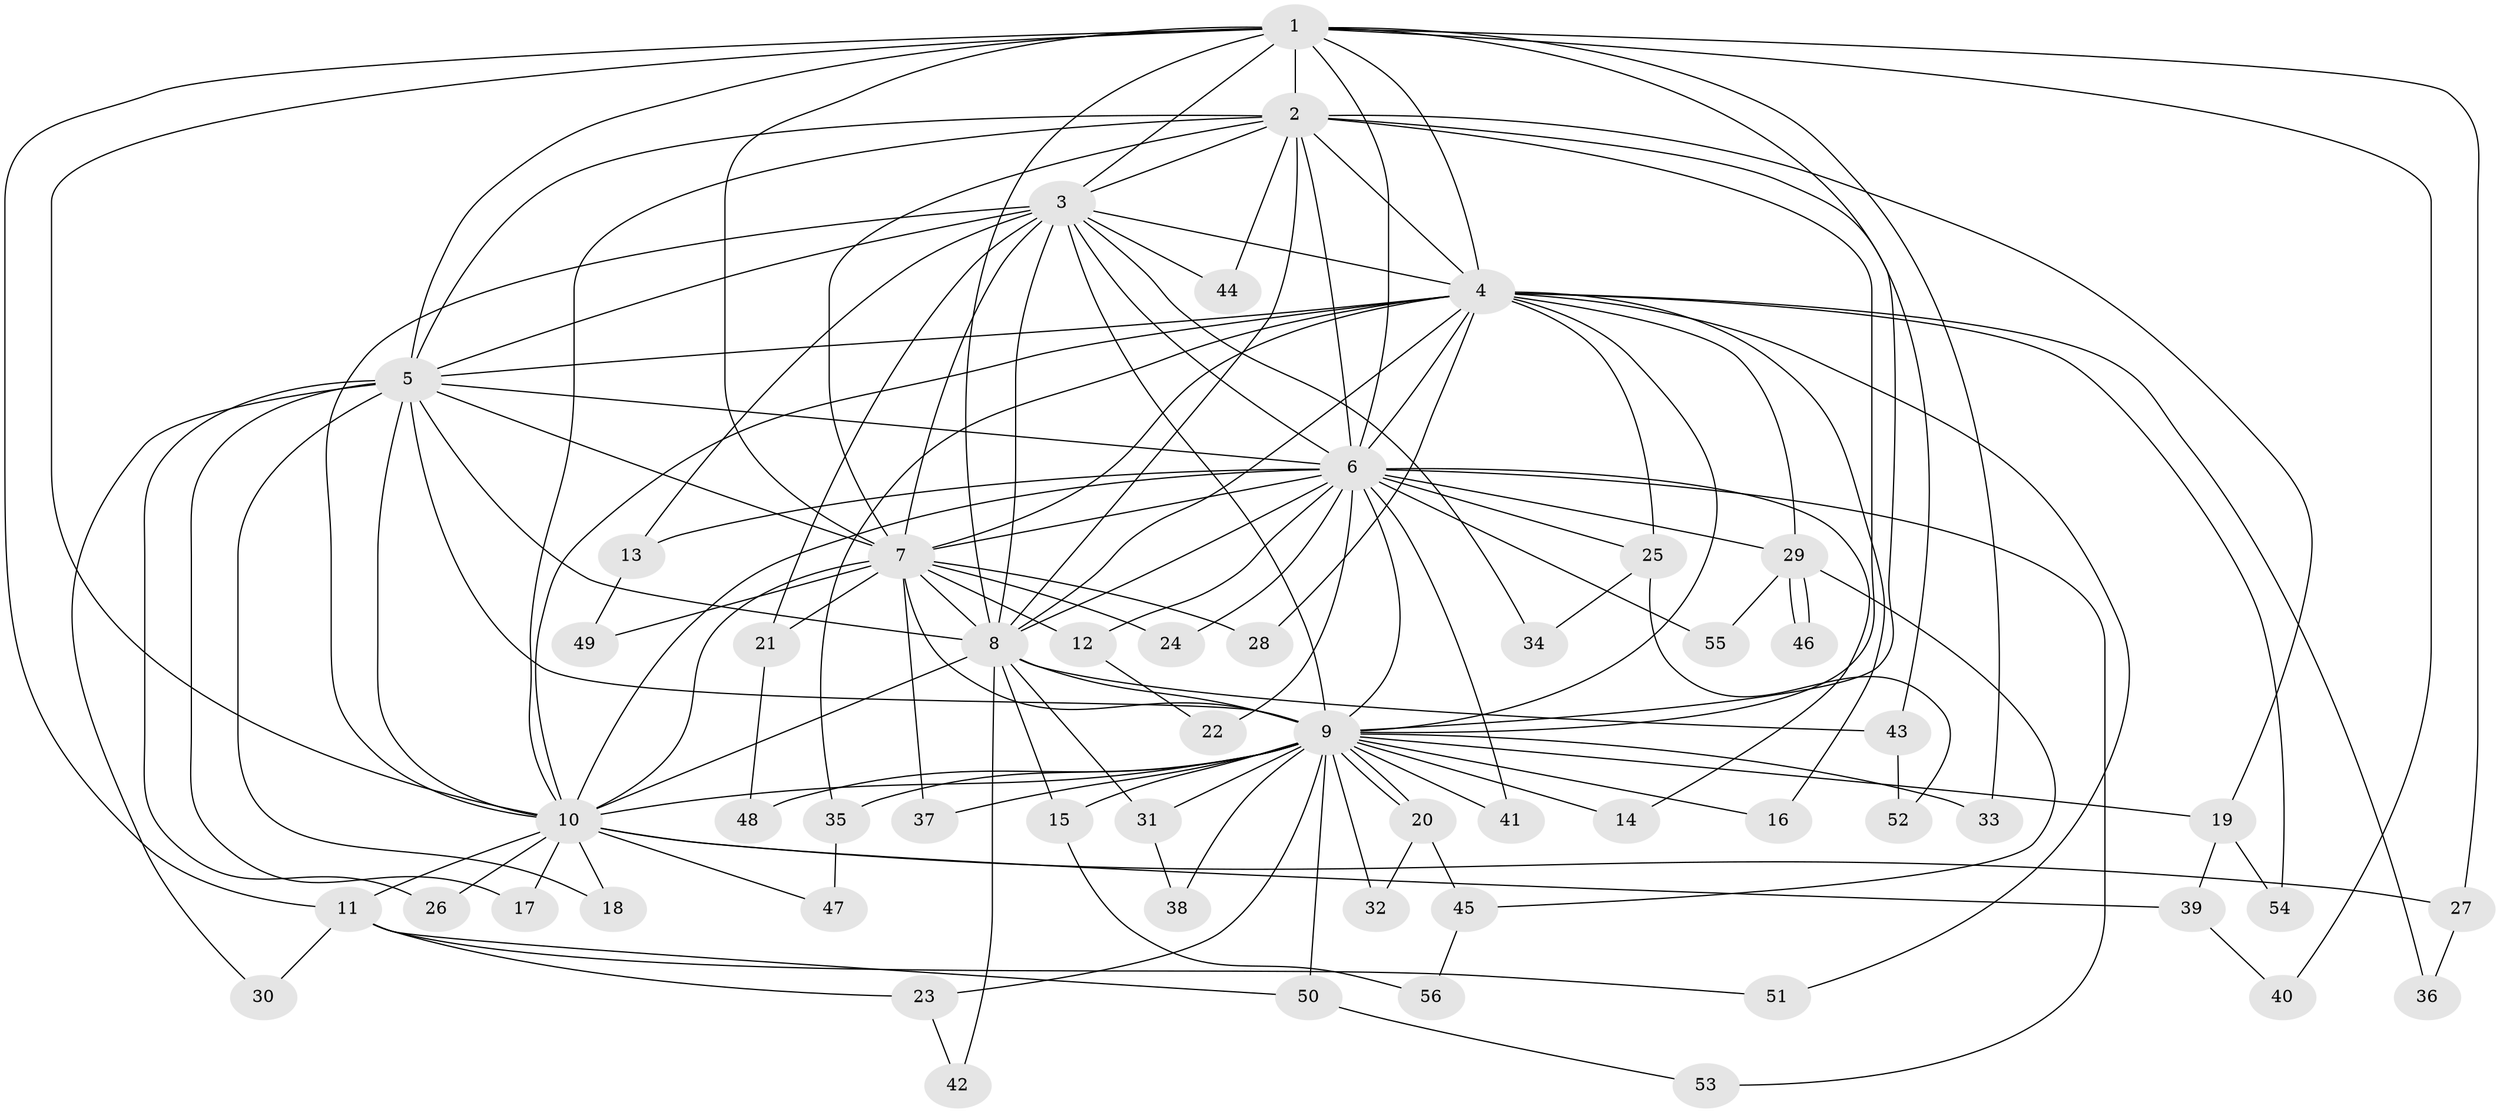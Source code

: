 // coarse degree distribution, {14: 0.024390243902439025, 11: 0.04878048780487805, 12: 0.04878048780487805, 19: 0.024390243902439025, 15: 0.024390243902439025, 21: 0.024390243902439025, 13: 0.024390243902439025, 2: 0.5365853658536586, 3: 0.14634146341463414, 5: 0.04878048780487805, 4: 0.04878048780487805}
// Generated by graph-tools (version 1.1) at 2025/23/03/03/25 07:23:46]
// undirected, 56 vertices, 137 edges
graph export_dot {
graph [start="1"]
  node [color=gray90,style=filled];
  1;
  2;
  3;
  4;
  5;
  6;
  7;
  8;
  9;
  10;
  11;
  12;
  13;
  14;
  15;
  16;
  17;
  18;
  19;
  20;
  21;
  22;
  23;
  24;
  25;
  26;
  27;
  28;
  29;
  30;
  31;
  32;
  33;
  34;
  35;
  36;
  37;
  38;
  39;
  40;
  41;
  42;
  43;
  44;
  45;
  46;
  47;
  48;
  49;
  50;
  51;
  52;
  53;
  54;
  55;
  56;
  1 -- 2;
  1 -- 3;
  1 -- 4;
  1 -- 5;
  1 -- 6;
  1 -- 7;
  1 -- 8;
  1 -- 9;
  1 -- 10;
  1 -- 11;
  1 -- 27;
  1 -- 33;
  1 -- 40;
  2 -- 3;
  2 -- 4;
  2 -- 5;
  2 -- 6;
  2 -- 7;
  2 -- 8;
  2 -- 9;
  2 -- 10;
  2 -- 19;
  2 -- 43;
  2 -- 44;
  3 -- 4;
  3 -- 5;
  3 -- 6;
  3 -- 7;
  3 -- 8;
  3 -- 9;
  3 -- 10;
  3 -- 13;
  3 -- 21;
  3 -- 34;
  3 -- 44;
  4 -- 5;
  4 -- 6;
  4 -- 7;
  4 -- 8;
  4 -- 9;
  4 -- 10;
  4 -- 16;
  4 -- 25;
  4 -- 28;
  4 -- 29;
  4 -- 35;
  4 -- 36;
  4 -- 51;
  4 -- 54;
  5 -- 6;
  5 -- 7;
  5 -- 8;
  5 -- 9;
  5 -- 10;
  5 -- 17;
  5 -- 18;
  5 -- 26;
  5 -- 30;
  6 -- 7;
  6 -- 8;
  6 -- 9;
  6 -- 10;
  6 -- 12;
  6 -- 13;
  6 -- 14;
  6 -- 22;
  6 -- 24;
  6 -- 25;
  6 -- 29;
  6 -- 41;
  6 -- 53;
  6 -- 55;
  7 -- 8;
  7 -- 9;
  7 -- 10;
  7 -- 12;
  7 -- 21;
  7 -- 24;
  7 -- 28;
  7 -- 37;
  7 -- 49;
  8 -- 9;
  8 -- 10;
  8 -- 15;
  8 -- 31;
  8 -- 42;
  8 -- 43;
  9 -- 10;
  9 -- 14;
  9 -- 15;
  9 -- 16;
  9 -- 19;
  9 -- 20;
  9 -- 20;
  9 -- 23;
  9 -- 31;
  9 -- 32;
  9 -- 33;
  9 -- 35;
  9 -- 37;
  9 -- 38;
  9 -- 41;
  9 -- 48;
  9 -- 50;
  10 -- 11;
  10 -- 17;
  10 -- 18;
  10 -- 26;
  10 -- 27;
  10 -- 39;
  10 -- 47;
  11 -- 23;
  11 -- 30;
  11 -- 50;
  11 -- 51;
  12 -- 22;
  13 -- 49;
  15 -- 56;
  19 -- 39;
  19 -- 54;
  20 -- 32;
  20 -- 45;
  21 -- 48;
  23 -- 42;
  25 -- 34;
  25 -- 52;
  27 -- 36;
  29 -- 45;
  29 -- 46;
  29 -- 46;
  29 -- 55;
  31 -- 38;
  35 -- 47;
  39 -- 40;
  43 -- 52;
  45 -- 56;
  50 -- 53;
}
